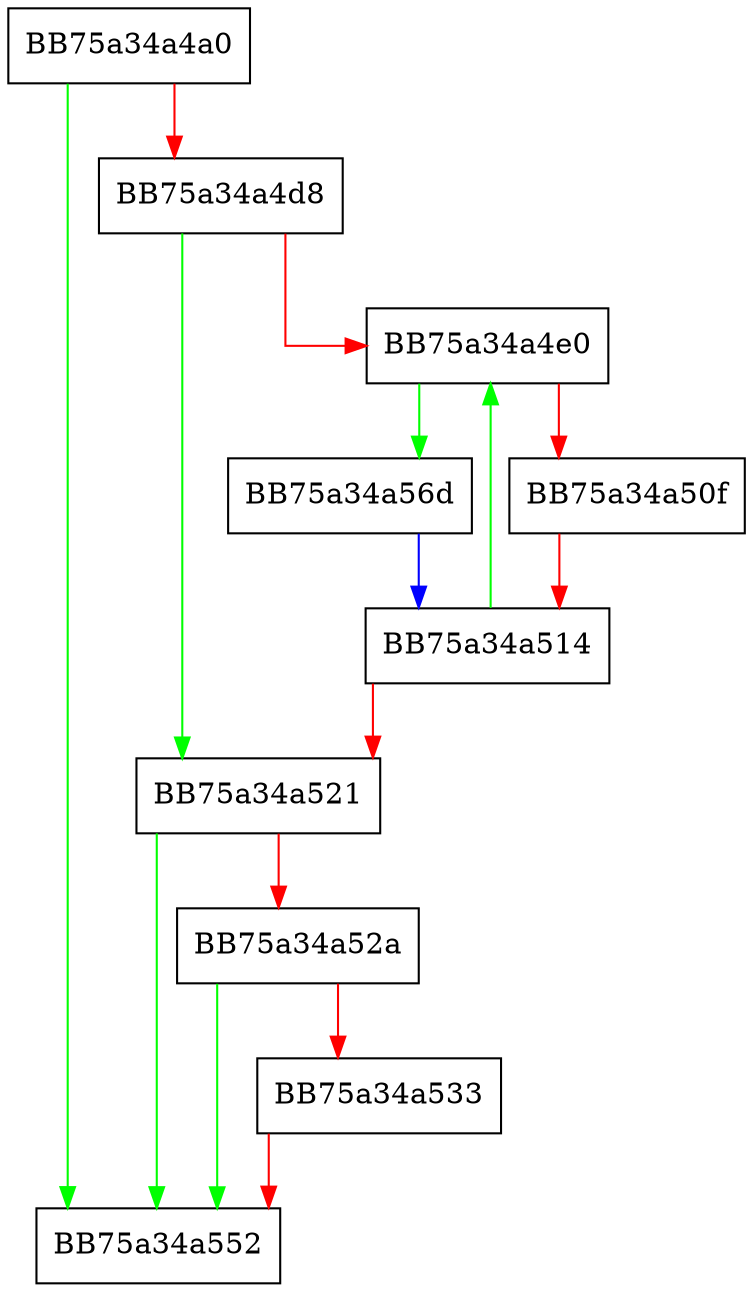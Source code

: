 digraph StateChanged {
  node [shape="box"];
  graph [splines=ortho];
  BB75a34a4a0 -> BB75a34a552 [color="green"];
  BB75a34a4a0 -> BB75a34a4d8 [color="red"];
  BB75a34a4d8 -> BB75a34a521 [color="green"];
  BB75a34a4d8 -> BB75a34a4e0 [color="red"];
  BB75a34a4e0 -> BB75a34a56d [color="green"];
  BB75a34a4e0 -> BB75a34a50f [color="red"];
  BB75a34a50f -> BB75a34a514 [color="red"];
  BB75a34a514 -> BB75a34a4e0 [color="green"];
  BB75a34a514 -> BB75a34a521 [color="red"];
  BB75a34a521 -> BB75a34a552 [color="green"];
  BB75a34a521 -> BB75a34a52a [color="red"];
  BB75a34a52a -> BB75a34a552 [color="green"];
  BB75a34a52a -> BB75a34a533 [color="red"];
  BB75a34a533 -> BB75a34a552 [color="red"];
  BB75a34a56d -> BB75a34a514 [color="blue"];
}